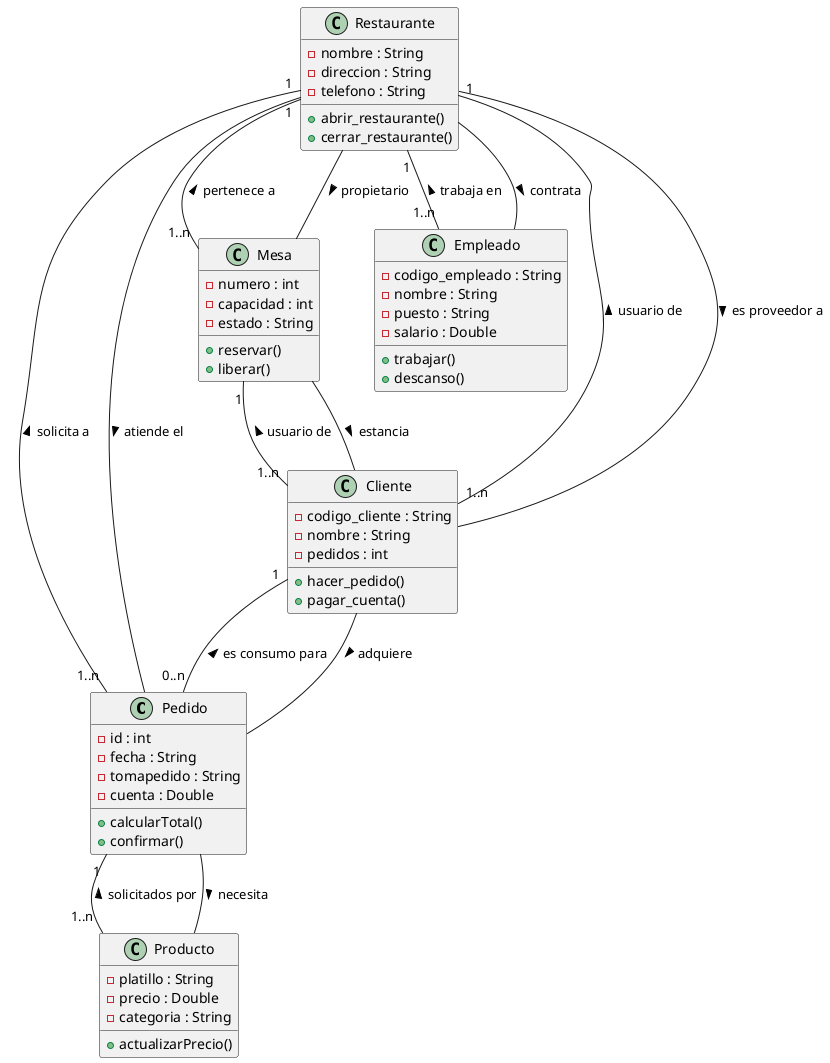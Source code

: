 @startuml
class  Pedido{
    - id : int
    - fecha : String
    - tomapedido : String
    - cuenta : Double

    + calcularTotal()
    + confirmar()
}
class Producto{
    - platillo : String
    - precio : Double
    - categoria : String

    + actualizarPrecio()
}
class Mesa{
    - numero : int
    - capacidad : int
    - estado : String

    + reservar()
    + liberar()
}
class Restaurante{
    - nombre : String
    - direccion : String
    - telefono : String

    + abrir_restaurante()
    + cerrar_restaurante()
    
}
class Empleado{
    - codigo_empleado : String
    - nombre : String
    - puesto : String
    - salario : Double

    + trabajar()
    + descanso()

}
class Cliente{
    - codigo_cliente : String
    - nombre : String
    - pedidos : int

    + hacer_pedido()
    + pagar_cuenta()

}

Restaurante"1" -- "1..n" Empleado: trabaja en <
Restaurante -- Empleado: contrata >

Restaurante"1" -- "1..n" Cliente: usuario de <
Restaurante -- Cliente: es proveedor a >

Restaurante"1" -- "1..n" Mesa: pertenece a <
Restaurante -- Mesa: propietario >

Restaurante"1" -- "1..n" Pedido: solicita a <
Restaurante -- Pedido: atiende el >

Pedido"1" -- "1..n" Producto: solicitados por <
Pedido --  Producto: necesita >

Cliente"1" -- "0..n" Pedido: es consumo para <
Cliente --  Pedido: adquiere >

Mesa"1" -- "1..n" Cliente: usuario de <
Mesa -- Cliente: estancia >
@enduml
